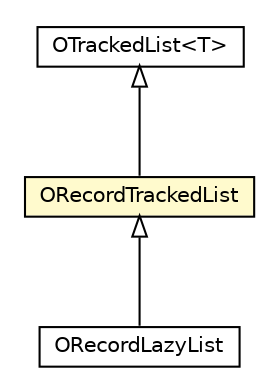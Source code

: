 #!/usr/local/bin/dot
#
# Class diagram 
# Generated by UMLGraph version R5_6-24-gf6e263 (http://www.umlgraph.org/)
#

digraph G {
	edge [fontname="Helvetica",fontsize=10,labelfontname="Helvetica",labelfontsize=10];
	node [fontname="Helvetica",fontsize=10,shape=plaintext];
	nodesep=0.25;
	ranksep=0.5;
	// com.orientechnologies.orient.core.db.record.OTrackedList<T>
	c3093223 [label=<<table title="com.orientechnologies.orient.core.db.record.OTrackedList" border="0" cellborder="1" cellspacing="0" cellpadding="2" port="p" href="./OTrackedList.html">
		<tr><td><table border="0" cellspacing="0" cellpadding="1">
<tr><td align="center" balign="center"> OTrackedList&lt;T&gt; </td></tr>
		</table></td></tr>
		</table>>, URL="./OTrackedList.html", fontname="Helvetica", fontcolor="black", fontsize=10.0];
	// com.orientechnologies.orient.core.db.record.ORecordTrackedList
	c3093227 [label=<<table title="com.orientechnologies.orient.core.db.record.ORecordTrackedList" border="0" cellborder="1" cellspacing="0" cellpadding="2" port="p" bgcolor="lemonChiffon" href="./ORecordTrackedList.html">
		<tr><td><table border="0" cellspacing="0" cellpadding="1">
<tr><td align="center" balign="center"> ORecordTrackedList </td></tr>
		</table></td></tr>
		</table>>, URL="./ORecordTrackedList.html", fontname="Helvetica", fontcolor="black", fontsize=10.0];
	// com.orientechnologies.orient.core.db.record.ORecordLazyList
	c3093250 [label=<<table title="com.orientechnologies.orient.core.db.record.ORecordLazyList" border="0" cellborder="1" cellspacing="0" cellpadding="2" port="p" href="./ORecordLazyList.html">
		<tr><td><table border="0" cellspacing="0" cellpadding="1">
<tr><td align="center" balign="center"> ORecordLazyList </td></tr>
		</table></td></tr>
		</table>>, URL="./ORecordLazyList.html", fontname="Helvetica", fontcolor="black", fontsize=10.0];
	//com.orientechnologies.orient.core.db.record.ORecordTrackedList extends com.orientechnologies.orient.core.db.record.OTrackedList<com.orientechnologies.orient.core.db.record.OIdentifiable>
	c3093223:p -> c3093227:p [dir=back,arrowtail=empty];
	//com.orientechnologies.orient.core.db.record.ORecordLazyList extends com.orientechnologies.orient.core.db.record.ORecordTrackedList
	c3093227:p -> c3093250:p [dir=back,arrowtail=empty];
}

